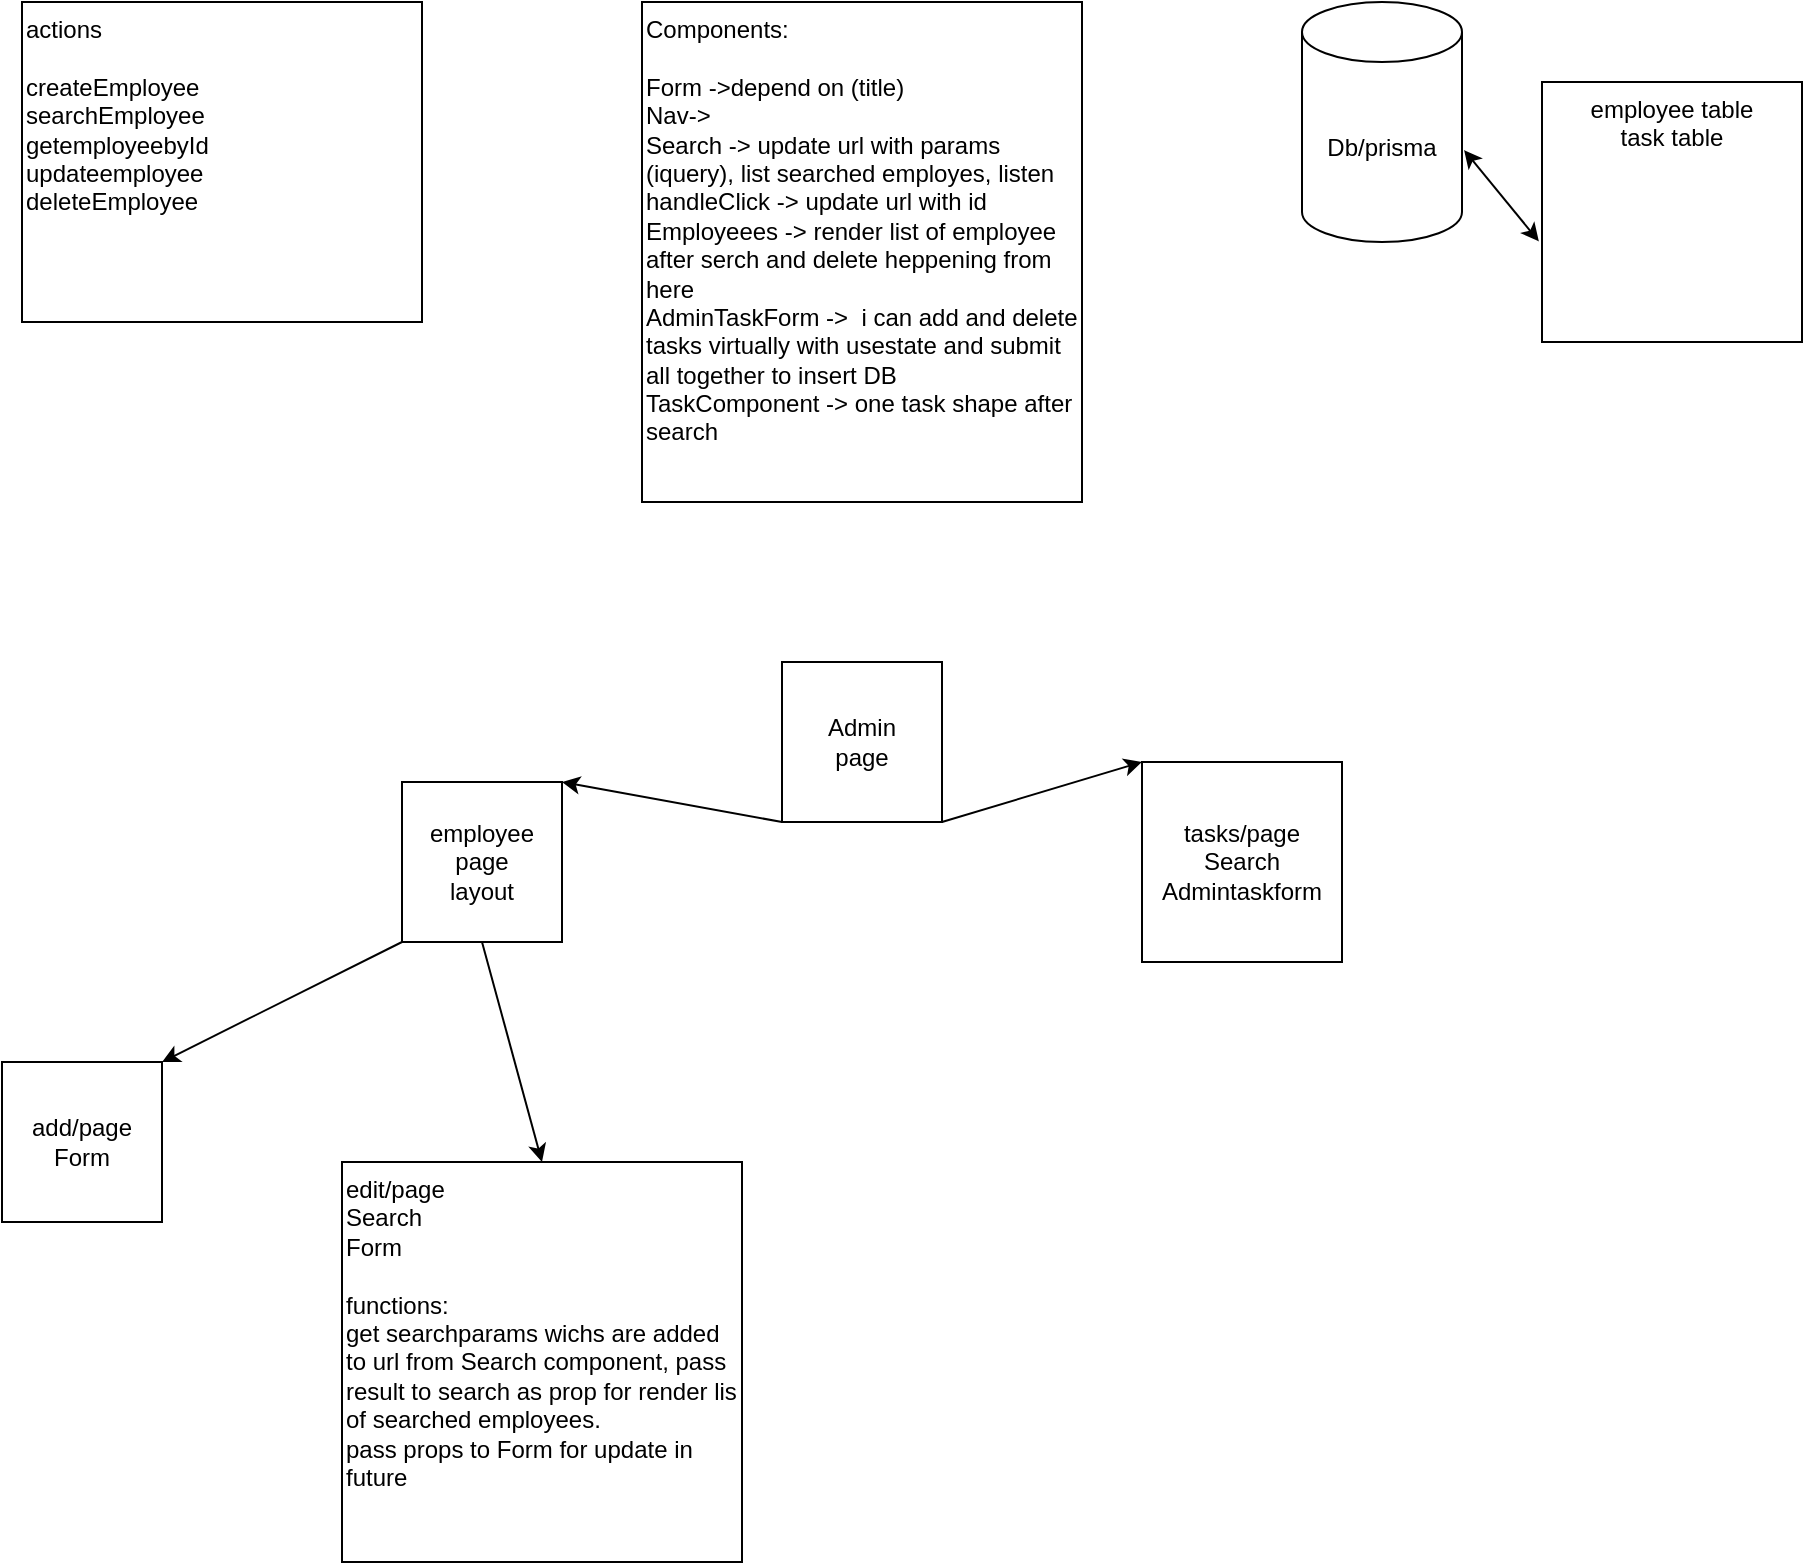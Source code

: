 <mxfile version="26.1.2">
  <diagram name="Page-1" id="hzJ_59KVR99nFLsGmfMX">
    <mxGraphModel dx="1900" dy="641" grid="1" gridSize="10" guides="1" tooltips="1" connect="1" arrows="1" fold="1" page="1" pageScale="1" pageWidth="850" pageHeight="1100" math="0" shadow="0">
      <root>
        <mxCell id="0" />
        <mxCell id="1" parent="0" />
        <mxCell id="wYFMXES_aJNbngL9hCIE-1" value="Admin&lt;div&gt;page&lt;/div&gt;" style="whiteSpace=wrap;html=1;aspect=fixed;" parent="1" vertex="1">
          <mxGeometry x="340" y="370" width="80" height="80" as="geometry" />
        </mxCell>
        <mxCell id="KyeeAG4AAdfrqYYFwvps-1" value="" style="endArrow=classic;html=1;rounded=0;exitX=0;exitY=1;exitDx=0;exitDy=0;entryX=1;entryY=0;entryDx=0;entryDy=0;" parent="1" source="wYFMXES_aJNbngL9hCIE-1" target="KyeeAG4AAdfrqYYFwvps-3" edge="1">
          <mxGeometry width="50" height="50" relative="1" as="geometry">
            <mxPoint x="380" y="360" as="sourcePoint" />
            <mxPoint x="210" y="320" as="targetPoint" />
          </mxGeometry>
        </mxCell>
        <mxCell id="KyeeAG4AAdfrqYYFwvps-2" value="" style="endArrow=classic;html=1;rounded=0;exitX=1;exitY=1;exitDx=0;exitDy=0;entryX=0;entryY=0;entryDx=0;entryDy=0;" parent="1" source="wYFMXES_aJNbngL9hCIE-1" target="KyeeAG4AAdfrqYYFwvps-4" edge="1">
          <mxGeometry width="50" height="50" relative="1" as="geometry">
            <mxPoint x="380" y="360" as="sourcePoint" />
            <mxPoint x="540" y="320" as="targetPoint" />
          </mxGeometry>
        </mxCell>
        <mxCell id="KyeeAG4AAdfrqYYFwvps-3" value="employee&lt;div&gt;page&lt;/div&gt;&lt;div&gt;layout&lt;/div&gt;" style="whiteSpace=wrap;html=1;aspect=fixed;" parent="1" vertex="1">
          <mxGeometry x="150" y="430" width="80" height="80" as="geometry" />
        </mxCell>
        <mxCell id="KyeeAG4AAdfrqYYFwvps-4" value="tasks/page&lt;div&gt;Search&lt;/div&gt;&lt;div&gt;Admintaskform&lt;/div&gt;" style="whiteSpace=wrap;html=1;aspect=fixed;" parent="1" vertex="1">
          <mxGeometry x="520" y="420" width="100" height="100" as="geometry" />
        </mxCell>
        <mxCell id="KyeeAG4AAdfrqYYFwvps-6" value="&lt;span style=&quot;background-color: light-dark(#ffffff, var(--ge-dark-color, #121212));&quot;&gt;Components:&lt;/span&gt;&lt;div&gt;&lt;br&gt;&lt;div&gt;Form -&amp;gt;depend on (title)&lt;/div&gt;&lt;/div&gt;&lt;div&gt;Nav-&amp;gt;&lt;/div&gt;&lt;div&gt;Search -&amp;gt; update url with params (iquery), list searched employes, listen handleClick -&amp;gt; update url with id&amp;nbsp;&lt;/div&gt;&lt;div&gt;Employeees -&amp;gt; render list of employee after serch and delete heppening from here&lt;/div&gt;&lt;div&gt;AdminTaskForm -&amp;gt;&amp;nbsp; i can add and delete tasks virtually with usestate and submit all together to insert DB&lt;/div&gt;&lt;div&gt;TaskComponent -&amp;gt; one task shape after search&lt;/div&gt;&lt;div&gt;&lt;br&gt;&lt;/div&gt;" style="rounded=0;whiteSpace=wrap;html=1;align=left;verticalAlign=top;" parent="1" vertex="1">
          <mxGeometry x="270" y="40" width="220" height="250" as="geometry" />
        </mxCell>
        <mxCell id="KyeeAG4AAdfrqYYFwvps-7" value="add/page&lt;div&gt;Form&lt;/div&gt;" style="whiteSpace=wrap;html=1;aspect=fixed;" parent="1" vertex="1">
          <mxGeometry x="-50" y="570" width="80" height="80" as="geometry" />
        </mxCell>
        <mxCell id="KyeeAG4AAdfrqYYFwvps-9" value="edit/page&lt;div&gt;Search&lt;br&gt;&lt;div&gt;Form&lt;/div&gt;&lt;div&gt;&lt;br&gt;&lt;/div&gt;&lt;div&gt;functions:&lt;/div&gt;&lt;div&gt;get searchparams wichs are added to url from Search component, pass result to search as prop for render lis of searched employees.&lt;/div&gt;&lt;div&gt;pass props to Form for update in future&lt;/div&gt;&lt;/div&gt;" style="whiteSpace=wrap;html=1;aspect=fixed;verticalAlign=top;align=left;" parent="1" vertex="1">
          <mxGeometry x="120" y="620" width="200" height="200" as="geometry" />
        </mxCell>
        <mxCell id="KyeeAG4AAdfrqYYFwvps-11" value="" style="endArrow=classic;html=1;rounded=0;exitX=0.5;exitY=1;exitDx=0;exitDy=0;entryX=0.5;entryY=0;entryDx=0;entryDy=0;" parent="1" source="KyeeAG4AAdfrqYYFwvps-3" target="KyeeAG4AAdfrqYYFwvps-9" edge="1">
          <mxGeometry width="50" height="50" relative="1" as="geometry">
            <mxPoint x="320" y="500" as="sourcePoint" />
            <mxPoint x="370" y="450" as="targetPoint" />
          </mxGeometry>
        </mxCell>
        <mxCell id="KyeeAG4AAdfrqYYFwvps-12" value="" style="endArrow=classic;html=1;rounded=0;exitX=0;exitY=1;exitDx=0;exitDy=0;entryX=1;entryY=0;entryDx=0;entryDy=0;" parent="1" source="KyeeAG4AAdfrqYYFwvps-3" target="KyeeAG4AAdfrqYYFwvps-7" edge="1">
          <mxGeometry width="50" height="50" relative="1" as="geometry">
            <mxPoint x="320" y="500" as="sourcePoint" />
            <mxPoint x="370" y="450" as="targetPoint" />
          </mxGeometry>
        </mxCell>
        <mxCell id="KyeeAG4AAdfrqYYFwvps-14" value="Db/prisma" style="shape=cylinder3;whiteSpace=wrap;html=1;boundedLbl=1;backgroundOutline=1;size=15;" parent="1" vertex="1">
          <mxGeometry x="600" y="40" width="80" height="120" as="geometry" />
        </mxCell>
        <mxCell id="KyeeAG4AAdfrqYYFwvps-15" value="employee table&lt;div&gt;task table&lt;br&gt;&lt;div&gt;&lt;br&gt;&lt;/div&gt;&lt;div&gt;&lt;br&gt;&lt;/div&gt;&lt;/div&gt;" style="whiteSpace=wrap;html=1;aspect=fixed;verticalAlign=top;" parent="1" vertex="1">
          <mxGeometry x="720" y="80" width="130" height="130" as="geometry" />
        </mxCell>
        <mxCell id="KyeeAG4AAdfrqYYFwvps-17" value="" style="endArrow=classic;startArrow=classic;html=1;rounded=0;entryX=1.013;entryY=0.617;entryDx=0;entryDy=0;entryPerimeter=0;exitX=-0.012;exitY=0.613;exitDx=0;exitDy=0;exitPerimeter=0;" parent="1" source="KyeeAG4AAdfrqYYFwvps-15" target="KyeeAG4AAdfrqYYFwvps-14" edge="1">
          <mxGeometry width="50" height="50" relative="1" as="geometry">
            <mxPoint x="320" y="380" as="sourcePoint" />
            <mxPoint x="370" y="330" as="targetPoint" />
            <Array as="points" />
          </mxGeometry>
        </mxCell>
        <mxCell id="J-cySg9SvwEDNT0kXpcs-7" value="actions&lt;div&gt;&lt;br&gt;&lt;/div&gt;&lt;div&gt;createEmployee&lt;/div&gt;&lt;div&gt;searchEmployee&lt;/div&gt;&lt;div&gt;getemployeebyId&lt;/div&gt;&lt;div&gt;updateemployee&lt;/div&gt;&lt;div&gt;deleteEmployee&lt;/div&gt;" style="rounded=0;whiteSpace=wrap;html=1;verticalAlign=top;align=left;" parent="1" vertex="1">
          <mxGeometry x="-40" y="40" width="200" height="160" as="geometry" />
        </mxCell>
      </root>
    </mxGraphModel>
  </diagram>
</mxfile>
